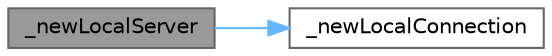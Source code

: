 digraph "_newLocalServer"
{
 // LATEX_PDF_SIZE
  bgcolor="transparent";
  edge [fontname=Helvetica,fontsize=10,labelfontname=Helvetica,labelfontsize=10];
  node [fontname=Helvetica,fontsize=10,shape=box,height=0.2,width=0.4];
  rankdir="LR";
  Node1 [id="Node000001",label="_newLocalServer",height=0.2,width=0.4,color="gray40", fillcolor="grey60", style="filled", fontcolor="black",tooltip="创建本地 socket 服务器"];
  Node1 -> Node2 [id="edge1_Node000001_Node000002",color="steelblue1",style="solid",tooltip=" "];
  Node2 [id="Node000002",label="_newLocalConnection",height=0.2,width=0.4,color="grey40", fillcolor="white", style="filled",URL="$class_q_single_core_application.html#aaa3b54c16855890ab1b863983da2d049",tooltip="处理新连接"];
}
